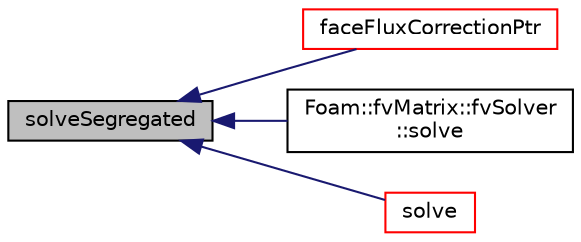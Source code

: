 digraph "solveSegregated"
{
  bgcolor="transparent";
  edge [fontname="Helvetica",fontsize="10",labelfontname="Helvetica",labelfontsize="10"];
  node [fontname="Helvetica",fontsize="10",shape=record];
  rankdir="LR";
  Node1 [label="solveSegregated",height=0.2,width=0.4,color="black", fillcolor="grey75", style="filled", fontcolor="black"];
  Node1 -> Node2 [dir="back",color="midnightblue",fontsize="10",style="solid",fontname="Helvetica"];
  Node2 [label="faceFluxCorrectionPtr",height=0.2,width=0.4,color="red",URL="$a00877.html#abca4d525cb7a95854e0bbc373847fef2",tooltip="Return pointer to face-flux non-orthogonal correction field. "];
  Node1 -> Node3 [dir="back",color="midnightblue",fontsize="10",style="solid",fontname="Helvetica"];
  Node3 [label="Foam::fvMatrix::fvSolver\l::solve",height=0.2,width=0.4,color="black",URL="$a00894.html#a47cbc268a7a18cd30839f1430d7ae6a6"];
  Node1 -> Node4 [dir="back",color="midnightblue",fontsize="10",style="solid",fontname="Helvetica"];
  Node4 [label="solve",height=0.2,width=0.4,color="red",URL="$a00877.html#a0966e44d9a6bc12663a0d60e8e038307",tooltip="Solve segregated or coupled returning the solution statistics. "];
}
